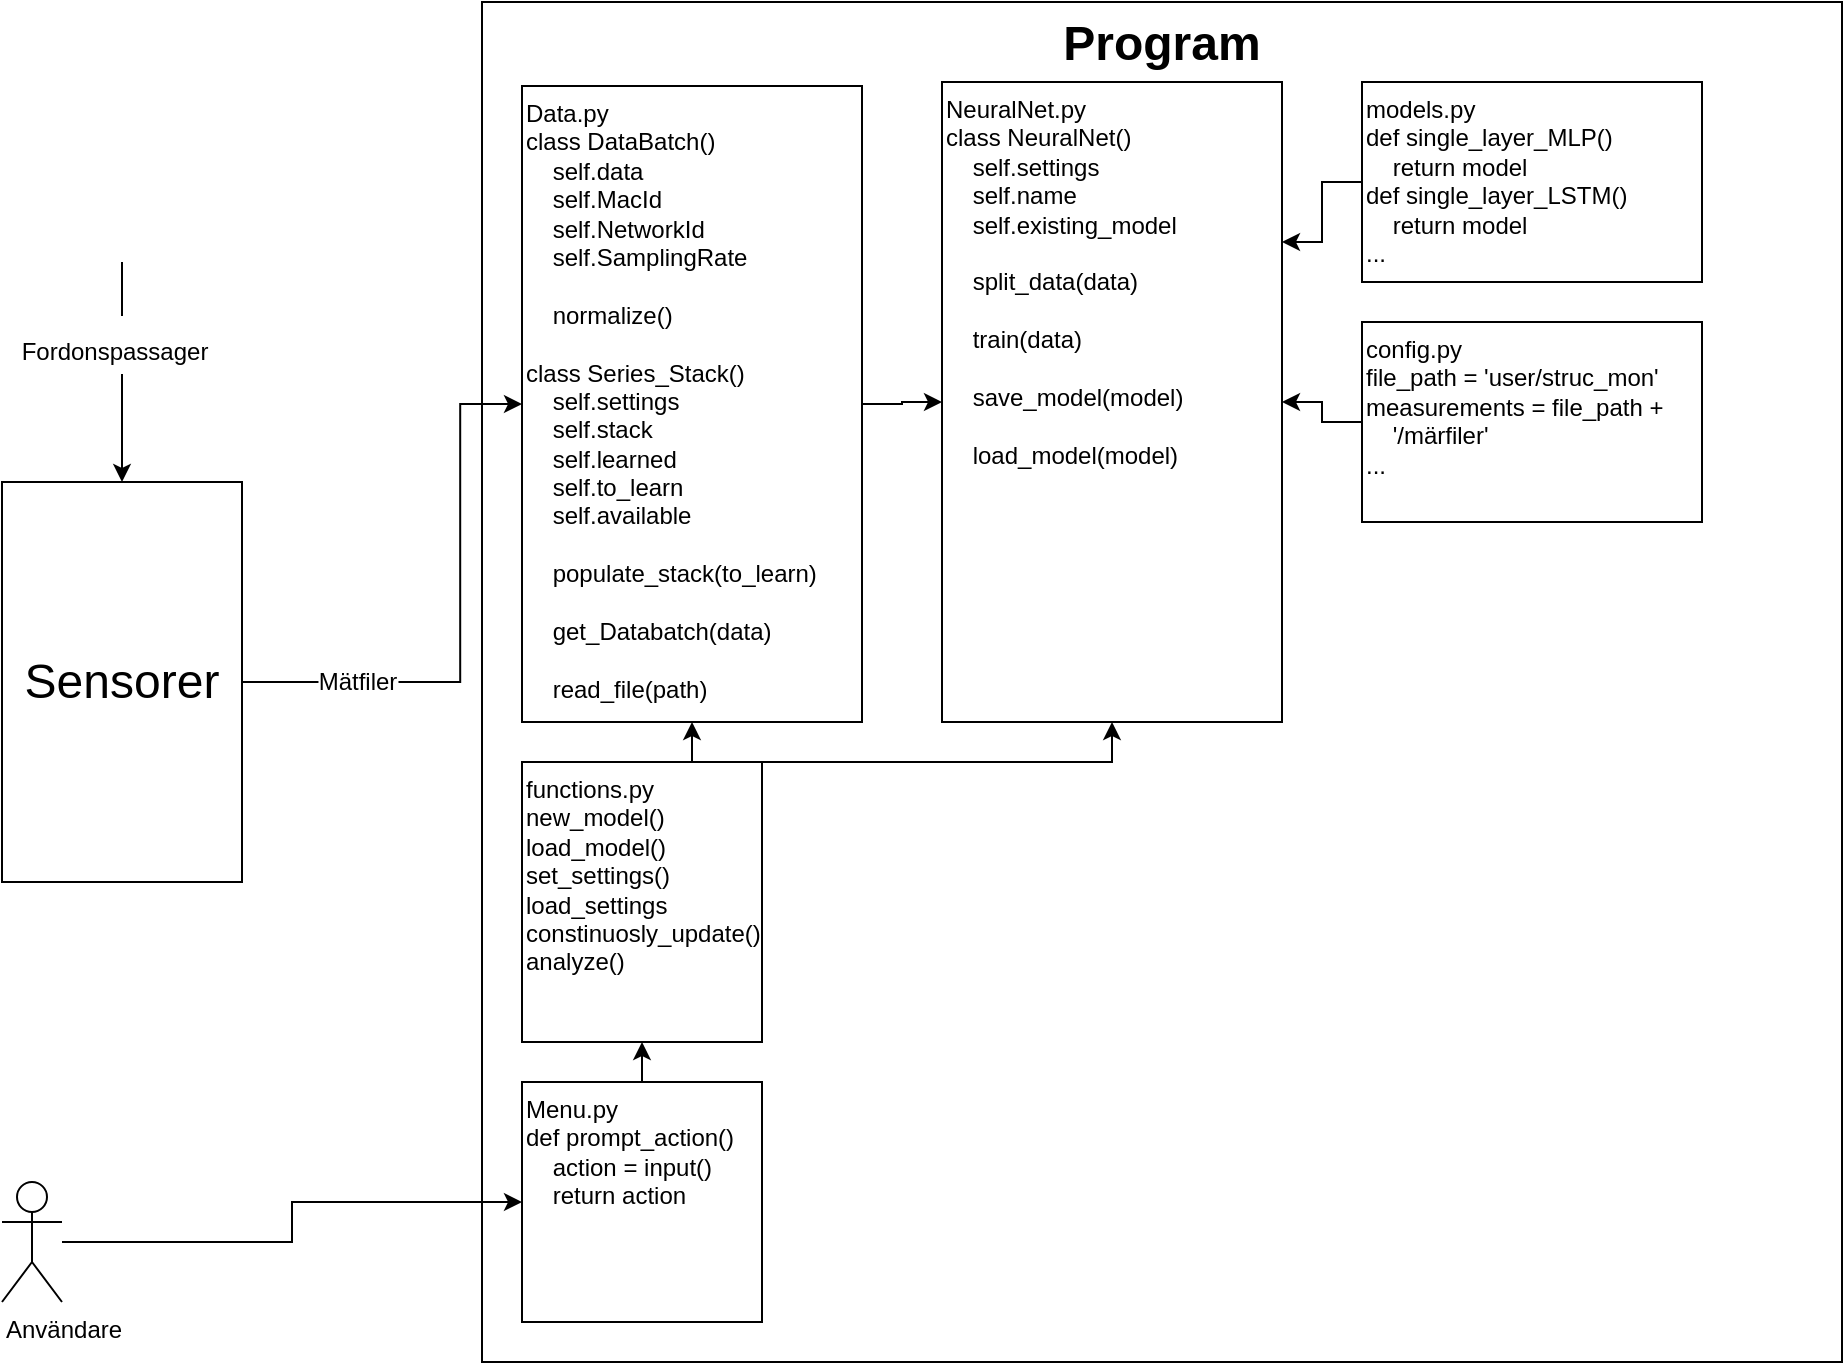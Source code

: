 <mxfile version="13.8.0" type="github">
  <diagram id="C5RBs43oDa-KdzZeNtuy" name="Page-1">
    <mxGraphModel dx="1673" dy="942" grid="1" gridSize="10" guides="1" tooltips="1" connect="1" arrows="1" fold="1" page="1" pageScale="1" pageWidth="1169" pageHeight="827" math="0" shadow="0">
      <root>
        <mxCell id="WIyWlLk6GJQsqaUBKTNV-0" />
        <mxCell id="WIyWlLk6GJQsqaUBKTNV-1" parent="WIyWlLk6GJQsqaUBKTNV-0" />
        <mxCell id="3SdIP5uNNKMW2fPhe3Vz-0" value="Program" style="rounded=0;whiteSpace=wrap;html=1;verticalAlign=top;fontSize=24;fontStyle=1" vertex="1" parent="WIyWlLk6GJQsqaUBKTNV-1">
          <mxGeometry x="280" y="80" width="680" height="680" as="geometry" />
        </mxCell>
        <mxCell id="3SdIP5uNNKMW2fPhe3Vz-1" value="Sensorer" style="rounded=0;whiteSpace=wrap;html=1;fontSize=24;" vertex="1" parent="WIyWlLk6GJQsqaUBKTNV-1">
          <mxGeometry x="40.0" y="320" width="120" height="200" as="geometry" />
        </mxCell>
        <mxCell id="3SdIP5uNNKMW2fPhe3Vz-3" style="edgeStyle=orthogonalEdgeStyle;rounded=0;orthogonalLoop=1;jettySize=auto;html=1;entryX=0.5;entryY=0;entryDx=0;entryDy=0;fontSize=24;" edge="1" parent="WIyWlLk6GJQsqaUBKTNV-1" source="3SdIP5uNNKMW2fPhe3Vz-2" target="3SdIP5uNNKMW2fPhe3Vz-1">
          <mxGeometry relative="1" as="geometry">
            <Array as="points">
              <mxPoint x="100" y="220" />
              <mxPoint x="100" y="220" />
            </Array>
          </mxGeometry>
        </mxCell>
        <mxCell id="3SdIP5uNNKMW2fPhe3Vz-4" value="&lt;font&gt;&lt;font style=&quot;font-size: 12px&quot;&gt;Fordonspassager&lt;/font&gt;&lt;br&gt;&lt;/font&gt;" style="edgeLabel;html=1;align=center;verticalAlign=middle;resizable=0;points=[];fontSize=24;" vertex="1" connectable="0" parent="3SdIP5uNNKMW2fPhe3Vz-3">
          <mxGeometry x="-0.256" y="-4" relative="1" as="geometry">
            <mxPoint as="offset" />
          </mxGeometry>
        </mxCell>
        <mxCell id="3SdIP5uNNKMW2fPhe3Vz-2" value="" style="shape=image;imageAspect=0;aspect=fixed;verticalLabelPosition=bottom;verticalAlign=top;fontSize=24;image=https://www.mitti.se/_internal/cimg!0/dzyfbg5iqgwy4n2qbdqmdj723bzd70o.jpeg;" vertex="1" parent="WIyWlLk6GJQsqaUBKTNV-1">
          <mxGeometry x="40" y="80" width="198.24" height="130" as="geometry" />
        </mxCell>
        <mxCell id="3SdIP5uNNKMW2fPhe3Vz-25" style="edgeStyle=orthogonalEdgeStyle;rounded=0;orthogonalLoop=1;jettySize=auto;html=1;entryX=0;entryY=0.5;entryDx=0;entryDy=0;endArrow=classic;endFill=1;fontSize=12;" edge="1" parent="WIyWlLk6GJQsqaUBKTNV-1" source="3SdIP5uNNKMW2fPhe3Vz-6" target="3SdIP5uNNKMW2fPhe3Vz-8">
          <mxGeometry relative="1" as="geometry" />
        </mxCell>
        <mxCell id="3SdIP5uNNKMW2fPhe3Vz-6" value="Mätfiler" style="text;html=1;strokeColor=none;fillColor=none;align=center;verticalAlign=middle;whiteSpace=wrap;rounded=0;fontSize=12;" vertex="1" parent="WIyWlLk6GJQsqaUBKTNV-1">
          <mxGeometry x="198.24" y="410" width="40" height="20" as="geometry" />
        </mxCell>
        <mxCell id="3SdIP5uNNKMW2fPhe3Vz-7" style="edgeStyle=orthogonalEdgeStyle;rounded=0;orthogonalLoop=1;jettySize=auto;html=1;entryX=0;entryY=0.5;entryDx=0;entryDy=0;fontSize=12;endArrow=none;endFill=0;" edge="1" parent="WIyWlLk6GJQsqaUBKTNV-1" source="3SdIP5uNNKMW2fPhe3Vz-1" target="3SdIP5uNNKMW2fPhe3Vz-6">
          <mxGeometry relative="1" as="geometry">
            <mxPoint x="160" y="420.0" as="sourcePoint" />
            <mxPoint x="280" y="420.0" as="targetPoint" />
          </mxGeometry>
        </mxCell>
        <mxCell id="3SdIP5uNNKMW2fPhe3Vz-28" style="edgeStyle=orthogonalEdgeStyle;rounded=0;orthogonalLoop=1;jettySize=auto;html=1;entryX=0;entryY=0.5;entryDx=0;entryDy=0;endArrow=classic;endFill=1;fontSize=12;" edge="1" parent="WIyWlLk6GJQsqaUBKTNV-1" source="3SdIP5uNNKMW2fPhe3Vz-8" target="3SdIP5uNNKMW2fPhe3Vz-9">
          <mxGeometry relative="1" as="geometry" />
        </mxCell>
        <mxCell id="3SdIP5uNNKMW2fPhe3Vz-8" value="Data.py&lt;br&gt;class DataBatch()&lt;br&gt;&amp;nbsp; &amp;nbsp; self.data&lt;br&gt;&lt;div&gt;&amp;nbsp; &amp;nbsp; self.MacId&lt;/div&gt;&lt;div&gt;&amp;nbsp; &amp;nbsp; self.NetworkId&lt;/div&gt;&lt;div&gt;&amp;nbsp; &amp;nbsp; self.SamplingRate&lt;/div&gt;&lt;div&gt;&lt;br&gt;&lt;/div&gt;&lt;div&gt;&amp;nbsp; &amp;nbsp; normalize()&lt;/div&gt;&lt;div&gt;&lt;br&gt;&lt;/div&gt;class Series_Stack()&lt;br&gt;&amp;nbsp; &amp;nbsp; self.settings&lt;br&gt;&amp;nbsp; &amp;nbsp; self.stack&lt;br&gt;&amp;nbsp; &amp;nbsp; self.learned&lt;br&gt;&amp;nbsp; &amp;nbsp; self.to_learn&lt;br&gt;&amp;nbsp; &amp;nbsp; self.available&lt;br&gt;&lt;br&gt;&amp;nbsp; &amp;nbsp; populate_stack(to_learn)&lt;br&gt;&lt;br&gt;&amp;nbsp; &amp;nbsp; get_Databatch(data)&lt;br&gt;&lt;br&gt;&amp;nbsp; &amp;nbsp; read_file(path)" style="rounded=0;whiteSpace=wrap;html=1;fontSize=12;align=left;verticalAlign=top;" vertex="1" parent="WIyWlLk6GJQsqaUBKTNV-1">
          <mxGeometry x="300" y="122" width="170" height="318" as="geometry" />
        </mxCell>
        <mxCell id="3SdIP5uNNKMW2fPhe3Vz-9" value="NeuralNet.py&lt;br&gt;class NeuralNet()&lt;br&gt;&amp;nbsp; &amp;nbsp; self.settings&lt;br&gt;&amp;nbsp; &amp;nbsp; self.name&lt;br&gt;&amp;nbsp; &amp;nbsp; self.existing_model&lt;br&gt;&lt;br&gt;&amp;nbsp; &amp;nbsp; split_data(data)&lt;br&gt;&lt;br&gt;&amp;nbsp; &amp;nbsp; train(data)&lt;br&gt;&lt;br&gt;&amp;nbsp; &amp;nbsp; save_model(model)&lt;br&gt;&lt;br&gt;&amp;nbsp; &amp;nbsp; load_model(model)" style="rounded=0;whiteSpace=wrap;html=1;fontSize=12;align=left;verticalAlign=top;" vertex="1" parent="WIyWlLk6GJQsqaUBKTNV-1">
          <mxGeometry x="510" y="120" width="170" height="320" as="geometry" />
        </mxCell>
        <mxCell id="3SdIP5uNNKMW2fPhe3Vz-27" style="edgeStyle=orthogonalEdgeStyle;rounded=0;orthogonalLoop=1;jettySize=auto;html=1;exitX=0;exitY=0.5;exitDx=0;exitDy=0;entryX=1;entryY=0.25;entryDx=0;entryDy=0;endArrow=classic;endFill=1;fontSize=12;" edge="1" parent="WIyWlLk6GJQsqaUBKTNV-1" source="3SdIP5uNNKMW2fPhe3Vz-10" target="3SdIP5uNNKMW2fPhe3Vz-9">
          <mxGeometry relative="1" as="geometry" />
        </mxCell>
        <mxCell id="3SdIP5uNNKMW2fPhe3Vz-10" value="models.py&lt;br&gt;def single_layer_MLP()&lt;br&gt;&amp;nbsp; &amp;nbsp; return model&lt;br&gt;def single_layer_LSTM()&lt;br&gt;&amp;nbsp; &amp;nbsp; return model&lt;br&gt;..." style="rounded=0;whiteSpace=wrap;html=1;fontSize=12;align=left;verticalAlign=top;" vertex="1" parent="WIyWlLk6GJQsqaUBKTNV-1">
          <mxGeometry x="720" y="120" width="170" height="100" as="geometry" />
        </mxCell>
        <mxCell id="3SdIP5uNNKMW2fPhe3Vz-26" style="edgeStyle=orthogonalEdgeStyle;rounded=0;orthogonalLoop=1;jettySize=auto;html=1;exitX=0;exitY=0.5;exitDx=0;exitDy=0;entryX=1;entryY=0.5;entryDx=0;entryDy=0;endArrow=classic;endFill=1;fontSize=12;" edge="1" parent="WIyWlLk6GJQsqaUBKTNV-1" source="3SdIP5uNNKMW2fPhe3Vz-11" target="3SdIP5uNNKMW2fPhe3Vz-9">
          <mxGeometry relative="1" as="geometry" />
        </mxCell>
        <mxCell id="3SdIP5uNNKMW2fPhe3Vz-11" value="config.py&lt;br&gt;file_path = &#39;user/struc_mon&#39;&lt;br&gt;measurements = file_path +&amp;nbsp;&lt;br&gt;&amp;nbsp; &amp;nbsp; &#39;/märfiler&#39;&lt;br&gt;...&lt;br&gt;" style="rounded=0;whiteSpace=wrap;html=1;fontSize=12;verticalAlign=top;align=left;" vertex="1" parent="WIyWlLk6GJQsqaUBKTNV-1">
          <mxGeometry x="720" y="240" width="170" height="100" as="geometry" />
        </mxCell>
        <mxCell id="3SdIP5uNNKMW2fPhe3Vz-20" style="edgeStyle=orthogonalEdgeStyle;rounded=0;orthogonalLoop=1;jettySize=auto;html=1;exitX=0.5;exitY=0;exitDx=0;exitDy=0;entryX=0.5;entryY=1;entryDx=0;entryDy=0;endArrow=classic;endFill=1;fontSize=12;" edge="1" parent="WIyWlLk6GJQsqaUBKTNV-1" source="3SdIP5uNNKMW2fPhe3Vz-12" target="3SdIP5uNNKMW2fPhe3Vz-19">
          <mxGeometry relative="1" as="geometry" />
        </mxCell>
        <mxCell id="3SdIP5uNNKMW2fPhe3Vz-12" value="Menu.py&lt;br&gt;def prompt_action()&lt;br&gt;&amp;nbsp; &amp;nbsp; action = input()&lt;br&gt;&amp;nbsp; &amp;nbsp; return action" style="rounded=0;whiteSpace=wrap;html=1;fontSize=12;align=left;verticalAlign=top;" vertex="1" parent="WIyWlLk6GJQsqaUBKTNV-1">
          <mxGeometry x="300" y="620" width="120" height="120" as="geometry" />
        </mxCell>
        <mxCell id="3SdIP5uNNKMW2fPhe3Vz-18" style="edgeStyle=orthogonalEdgeStyle;rounded=0;orthogonalLoop=1;jettySize=auto;html=1;entryX=0;entryY=0.5;entryDx=0;entryDy=0;endArrow=classic;endFill=1;fontSize=12;" edge="1" parent="WIyWlLk6GJQsqaUBKTNV-1" source="3SdIP5uNNKMW2fPhe3Vz-13" target="3SdIP5uNNKMW2fPhe3Vz-12">
          <mxGeometry relative="1" as="geometry" />
        </mxCell>
        <mxCell id="3SdIP5uNNKMW2fPhe3Vz-13" value="Användare" style="shape=umlActor;verticalLabelPosition=bottom;verticalAlign=top;html=1;outlineConnect=0;fontSize=12;align=left;" vertex="1" parent="WIyWlLk6GJQsqaUBKTNV-1">
          <mxGeometry x="40" y="670" width="30" height="60" as="geometry" />
        </mxCell>
        <mxCell id="3SdIP5uNNKMW2fPhe3Vz-22" style="edgeStyle=orthogonalEdgeStyle;rounded=0;orthogonalLoop=1;jettySize=auto;html=1;exitX=0.5;exitY=0;exitDx=0;exitDy=0;entryX=0.5;entryY=1;entryDx=0;entryDy=0;endArrow=classic;endFill=1;fontSize=12;" edge="1" parent="WIyWlLk6GJQsqaUBKTNV-1" source="3SdIP5uNNKMW2fPhe3Vz-19" target="3SdIP5uNNKMW2fPhe3Vz-8">
          <mxGeometry relative="1" as="geometry" />
        </mxCell>
        <mxCell id="3SdIP5uNNKMW2fPhe3Vz-24" style="edgeStyle=orthogonalEdgeStyle;rounded=0;orthogonalLoop=1;jettySize=auto;html=1;exitX=0.5;exitY=0;exitDx=0;exitDy=0;entryX=0.5;entryY=1;entryDx=0;entryDy=0;endArrow=classic;endFill=1;fontSize=12;" edge="1" parent="WIyWlLk6GJQsqaUBKTNV-1" source="3SdIP5uNNKMW2fPhe3Vz-19" target="3SdIP5uNNKMW2fPhe3Vz-9">
          <mxGeometry relative="1" as="geometry">
            <Array as="points">
              <mxPoint x="595" y="460" />
            </Array>
          </mxGeometry>
        </mxCell>
        <mxCell id="3SdIP5uNNKMW2fPhe3Vz-19" value="functions.py&lt;br&gt;new_model()&lt;br&gt;load_model()&lt;br&gt;set_settings()&lt;br&gt;load_settings&lt;br&gt;constinuosly_update()&lt;br&gt;analyze()" style="rounded=0;whiteSpace=wrap;html=1;fontSize=12;align=left;verticalAlign=top;" vertex="1" parent="WIyWlLk6GJQsqaUBKTNV-1">
          <mxGeometry x="300" y="460" width="120" height="140" as="geometry" />
        </mxCell>
      </root>
    </mxGraphModel>
  </diagram>
</mxfile>
